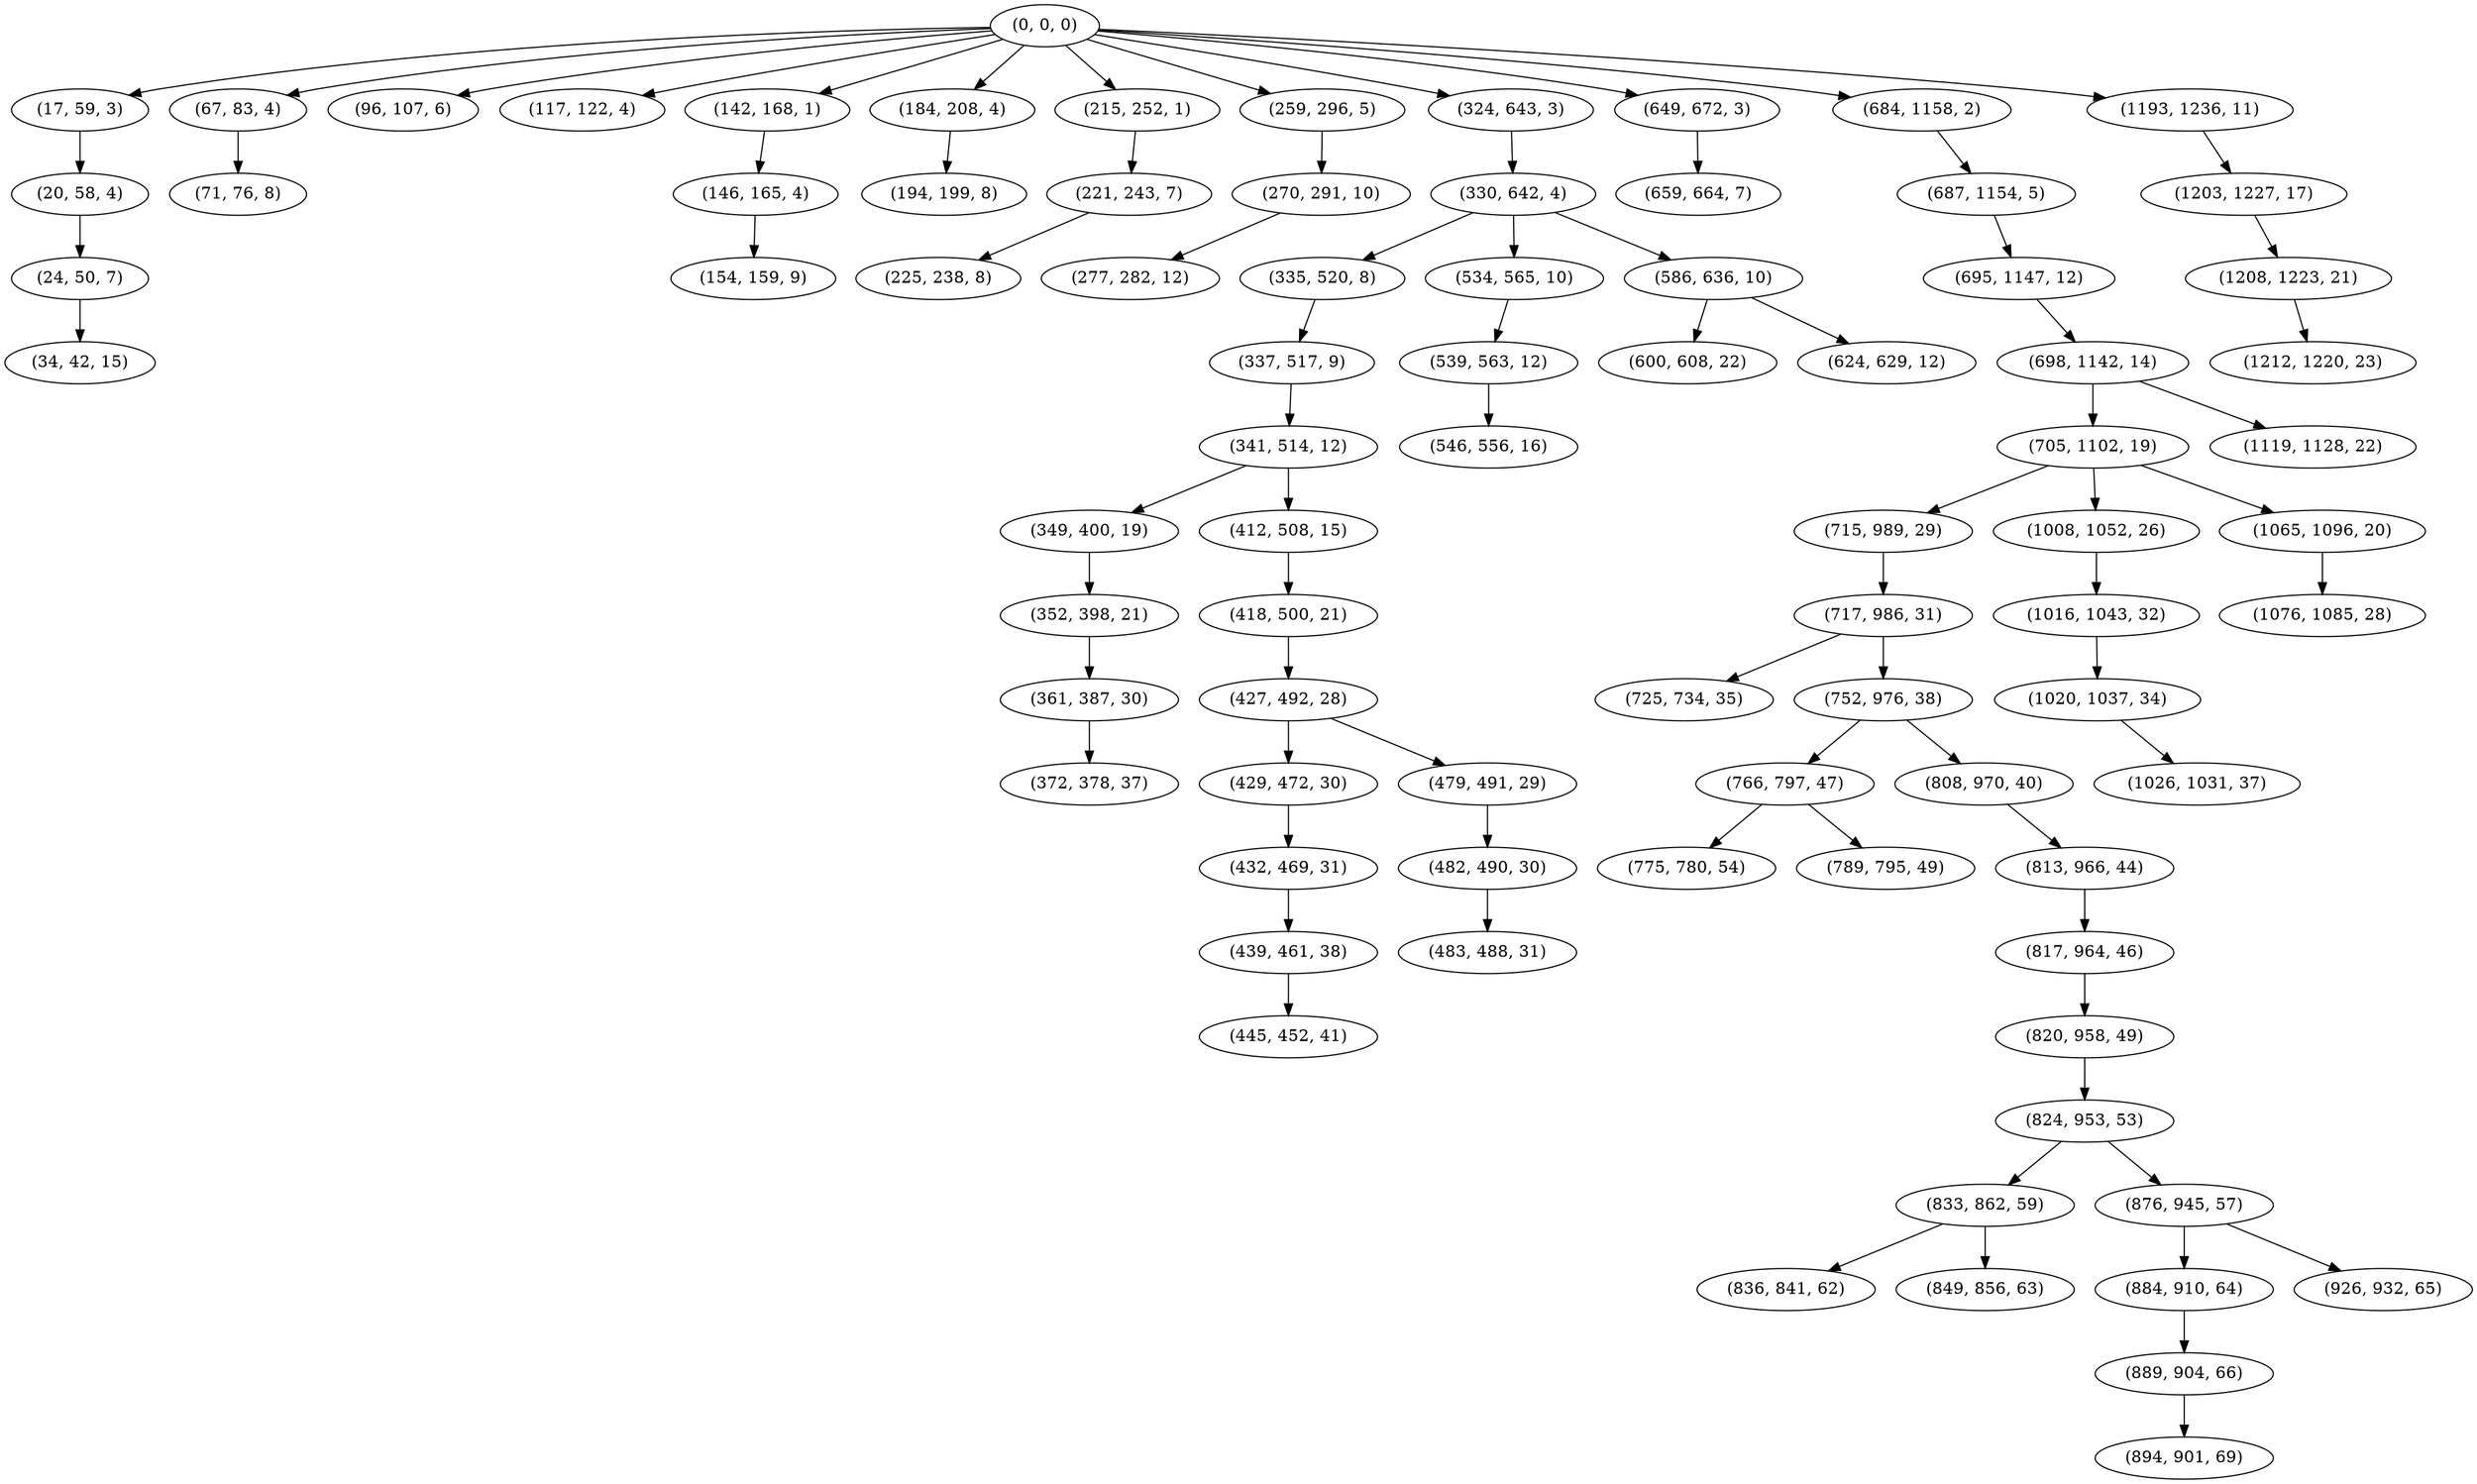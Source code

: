 digraph tree {
    "(0, 0, 0)";
    "(17, 59, 3)";
    "(20, 58, 4)";
    "(24, 50, 7)";
    "(34, 42, 15)";
    "(67, 83, 4)";
    "(71, 76, 8)";
    "(96, 107, 6)";
    "(117, 122, 4)";
    "(142, 168, 1)";
    "(146, 165, 4)";
    "(154, 159, 9)";
    "(184, 208, 4)";
    "(194, 199, 8)";
    "(215, 252, 1)";
    "(221, 243, 7)";
    "(225, 238, 8)";
    "(259, 296, 5)";
    "(270, 291, 10)";
    "(277, 282, 12)";
    "(324, 643, 3)";
    "(330, 642, 4)";
    "(335, 520, 8)";
    "(337, 517, 9)";
    "(341, 514, 12)";
    "(349, 400, 19)";
    "(352, 398, 21)";
    "(361, 387, 30)";
    "(372, 378, 37)";
    "(412, 508, 15)";
    "(418, 500, 21)";
    "(427, 492, 28)";
    "(429, 472, 30)";
    "(432, 469, 31)";
    "(439, 461, 38)";
    "(445, 452, 41)";
    "(479, 491, 29)";
    "(482, 490, 30)";
    "(483, 488, 31)";
    "(534, 565, 10)";
    "(539, 563, 12)";
    "(546, 556, 16)";
    "(586, 636, 10)";
    "(600, 608, 22)";
    "(624, 629, 12)";
    "(649, 672, 3)";
    "(659, 664, 7)";
    "(684, 1158, 2)";
    "(687, 1154, 5)";
    "(695, 1147, 12)";
    "(698, 1142, 14)";
    "(705, 1102, 19)";
    "(715, 989, 29)";
    "(717, 986, 31)";
    "(725, 734, 35)";
    "(752, 976, 38)";
    "(766, 797, 47)";
    "(775, 780, 54)";
    "(789, 795, 49)";
    "(808, 970, 40)";
    "(813, 966, 44)";
    "(817, 964, 46)";
    "(820, 958, 49)";
    "(824, 953, 53)";
    "(833, 862, 59)";
    "(836, 841, 62)";
    "(849, 856, 63)";
    "(876, 945, 57)";
    "(884, 910, 64)";
    "(889, 904, 66)";
    "(894, 901, 69)";
    "(926, 932, 65)";
    "(1008, 1052, 26)";
    "(1016, 1043, 32)";
    "(1020, 1037, 34)";
    "(1026, 1031, 37)";
    "(1065, 1096, 20)";
    "(1076, 1085, 28)";
    "(1119, 1128, 22)";
    "(1193, 1236, 11)";
    "(1203, 1227, 17)";
    "(1208, 1223, 21)";
    "(1212, 1220, 23)";
    "(0, 0, 0)" -> "(17, 59, 3)";
    "(0, 0, 0)" -> "(67, 83, 4)";
    "(0, 0, 0)" -> "(96, 107, 6)";
    "(0, 0, 0)" -> "(117, 122, 4)";
    "(0, 0, 0)" -> "(142, 168, 1)";
    "(0, 0, 0)" -> "(184, 208, 4)";
    "(0, 0, 0)" -> "(215, 252, 1)";
    "(0, 0, 0)" -> "(259, 296, 5)";
    "(0, 0, 0)" -> "(324, 643, 3)";
    "(0, 0, 0)" -> "(649, 672, 3)";
    "(0, 0, 0)" -> "(684, 1158, 2)";
    "(0, 0, 0)" -> "(1193, 1236, 11)";
    "(17, 59, 3)" -> "(20, 58, 4)";
    "(20, 58, 4)" -> "(24, 50, 7)";
    "(24, 50, 7)" -> "(34, 42, 15)";
    "(67, 83, 4)" -> "(71, 76, 8)";
    "(142, 168, 1)" -> "(146, 165, 4)";
    "(146, 165, 4)" -> "(154, 159, 9)";
    "(184, 208, 4)" -> "(194, 199, 8)";
    "(215, 252, 1)" -> "(221, 243, 7)";
    "(221, 243, 7)" -> "(225, 238, 8)";
    "(259, 296, 5)" -> "(270, 291, 10)";
    "(270, 291, 10)" -> "(277, 282, 12)";
    "(324, 643, 3)" -> "(330, 642, 4)";
    "(330, 642, 4)" -> "(335, 520, 8)";
    "(330, 642, 4)" -> "(534, 565, 10)";
    "(330, 642, 4)" -> "(586, 636, 10)";
    "(335, 520, 8)" -> "(337, 517, 9)";
    "(337, 517, 9)" -> "(341, 514, 12)";
    "(341, 514, 12)" -> "(349, 400, 19)";
    "(341, 514, 12)" -> "(412, 508, 15)";
    "(349, 400, 19)" -> "(352, 398, 21)";
    "(352, 398, 21)" -> "(361, 387, 30)";
    "(361, 387, 30)" -> "(372, 378, 37)";
    "(412, 508, 15)" -> "(418, 500, 21)";
    "(418, 500, 21)" -> "(427, 492, 28)";
    "(427, 492, 28)" -> "(429, 472, 30)";
    "(427, 492, 28)" -> "(479, 491, 29)";
    "(429, 472, 30)" -> "(432, 469, 31)";
    "(432, 469, 31)" -> "(439, 461, 38)";
    "(439, 461, 38)" -> "(445, 452, 41)";
    "(479, 491, 29)" -> "(482, 490, 30)";
    "(482, 490, 30)" -> "(483, 488, 31)";
    "(534, 565, 10)" -> "(539, 563, 12)";
    "(539, 563, 12)" -> "(546, 556, 16)";
    "(586, 636, 10)" -> "(600, 608, 22)";
    "(586, 636, 10)" -> "(624, 629, 12)";
    "(649, 672, 3)" -> "(659, 664, 7)";
    "(684, 1158, 2)" -> "(687, 1154, 5)";
    "(687, 1154, 5)" -> "(695, 1147, 12)";
    "(695, 1147, 12)" -> "(698, 1142, 14)";
    "(698, 1142, 14)" -> "(705, 1102, 19)";
    "(698, 1142, 14)" -> "(1119, 1128, 22)";
    "(705, 1102, 19)" -> "(715, 989, 29)";
    "(705, 1102, 19)" -> "(1008, 1052, 26)";
    "(705, 1102, 19)" -> "(1065, 1096, 20)";
    "(715, 989, 29)" -> "(717, 986, 31)";
    "(717, 986, 31)" -> "(725, 734, 35)";
    "(717, 986, 31)" -> "(752, 976, 38)";
    "(752, 976, 38)" -> "(766, 797, 47)";
    "(752, 976, 38)" -> "(808, 970, 40)";
    "(766, 797, 47)" -> "(775, 780, 54)";
    "(766, 797, 47)" -> "(789, 795, 49)";
    "(808, 970, 40)" -> "(813, 966, 44)";
    "(813, 966, 44)" -> "(817, 964, 46)";
    "(817, 964, 46)" -> "(820, 958, 49)";
    "(820, 958, 49)" -> "(824, 953, 53)";
    "(824, 953, 53)" -> "(833, 862, 59)";
    "(824, 953, 53)" -> "(876, 945, 57)";
    "(833, 862, 59)" -> "(836, 841, 62)";
    "(833, 862, 59)" -> "(849, 856, 63)";
    "(876, 945, 57)" -> "(884, 910, 64)";
    "(876, 945, 57)" -> "(926, 932, 65)";
    "(884, 910, 64)" -> "(889, 904, 66)";
    "(889, 904, 66)" -> "(894, 901, 69)";
    "(1008, 1052, 26)" -> "(1016, 1043, 32)";
    "(1016, 1043, 32)" -> "(1020, 1037, 34)";
    "(1020, 1037, 34)" -> "(1026, 1031, 37)";
    "(1065, 1096, 20)" -> "(1076, 1085, 28)";
    "(1193, 1236, 11)" -> "(1203, 1227, 17)";
    "(1203, 1227, 17)" -> "(1208, 1223, 21)";
    "(1208, 1223, 21)" -> "(1212, 1220, 23)";
}

